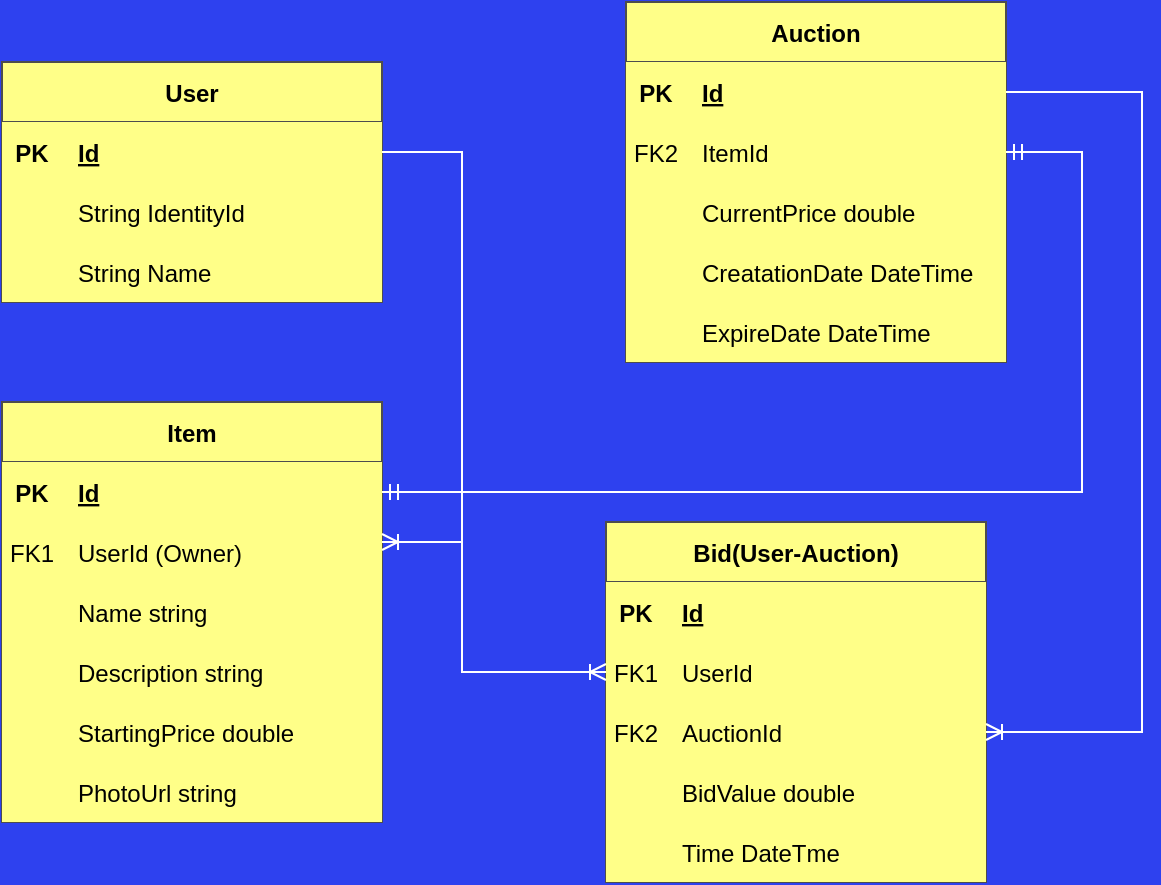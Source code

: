 <mxfile version="19.0.3" type="device"><diagram id="R2lEEEUBdFMjLlhIrx00" name="Page-1"><mxGraphModel dx="737" dy="518" grid="1" gridSize="10" guides="1" tooltips="1" connect="1" arrows="1" fold="0" page="1" pageScale="1" pageWidth="827" pageHeight="1169" background="#2E41EF" math="0" shadow="0" extFonts="Permanent Marker^https://fonts.googleapis.com/css?family=Permanent+Marker"><root><mxCell id="0"/><mxCell id="1" parent="0"/><mxCell id="C-vyLk0tnHw3VtMMgP7b-2" value="Auction" style="shape=table;startSize=30;container=1;collapsible=1;childLayout=tableLayout;fixedRows=1;rowLines=0;fontStyle=1;align=center;resizeLast=1;fillColor=#ffff88;strokeColor=#4D4D4D;" parent="1" vertex="1"><mxGeometry x="322" y="50" width="190" height="180" as="geometry"/></mxCell><mxCell id="C-vyLk0tnHw3VtMMgP7b-3" value="" style="shape=partialRectangle;collapsible=0;dropTarget=0;pointerEvents=0;fillColor=#ffff88;points=[[0,0.5],[1,0.5]];portConstraint=eastwest;top=0;left=0;right=0;bottom=1;strokeColor=#4D4D4D;" parent="C-vyLk0tnHw3VtMMgP7b-2" vertex="1"><mxGeometry y="30" width="190" height="30" as="geometry"/></mxCell><mxCell id="C-vyLk0tnHw3VtMMgP7b-4" value="PK" style="shape=partialRectangle;overflow=hidden;connectable=0;fillColor=#ffff88;top=0;left=0;bottom=0;right=0;fontStyle=1;strokeColor=#4D4D4D;" parent="C-vyLk0tnHw3VtMMgP7b-3" vertex="1"><mxGeometry width="30" height="30" as="geometry"><mxRectangle width="30" height="30" as="alternateBounds"/></mxGeometry></mxCell><mxCell id="C-vyLk0tnHw3VtMMgP7b-5" value="Id" style="shape=partialRectangle;overflow=hidden;connectable=0;fillColor=#ffff88;top=0;left=0;bottom=0;right=0;align=left;spacingLeft=6;fontStyle=5;strokeColor=#4D4D4D;" parent="C-vyLk0tnHw3VtMMgP7b-3" vertex="1"><mxGeometry x="30" width="160" height="30" as="geometry"><mxRectangle width="160" height="30" as="alternateBounds"/></mxGeometry></mxCell><mxCell id="C-vyLk0tnHw3VtMMgP7b-9" value="" style="shape=partialRectangle;collapsible=0;dropTarget=0;pointerEvents=0;fillColor=#ffff88;points=[[0,0.5],[1,0.5]];portConstraint=eastwest;top=0;left=0;right=0;bottom=0;strokeColor=#4D4D4D;" parent="C-vyLk0tnHw3VtMMgP7b-2" vertex="1"><mxGeometry y="60" width="190" height="30" as="geometry"/></mxCell><mxCell id="C-vyLk0tnHw3VtMMgP7b-10" value="FK2" style="shape=partialRectangle;overflow=hidden;connectable=0;fillColor=#ffff88;top=0;left=0;bottom=0;right=0;strokeColor=#4D4D4D;" parent="C-vyLk0tnHw3VtMMgP7b-9" vertex="1"><mxGeometry width="30" height="30" as="geometry"><mxRectangle width="30" height="30" as="alternateBounds"/></mxGeometry></mxCell><mxCell id="C-vyLk0tnHw3VtMMgP7b-11" value="ItemId" style="shape=partialRectangle;overflow=hidden;connectable=0;fillColor=#ffff88;top=0;left=0;bottom=0;right=0;align=left;spacingLeft=6;strokeColor=#4D4D4D;" parent="C-vyLk0tnHw3VtMMgP7b-9" vertex="1"><mxGeometry x="30" width="160" height="30" as="geometry"><mxRectangle width="160" height="30" as="alternateBounds"/></mxGeometry></mxCell><mxCell id="TbFWfzLCsaiqdwjWZPaQ-19" style="shape=partialRectangle;collapsible=0;dropTarget=0;pointerEvents=0;fillColor=#ffff88;points=[[0,0.5],[1,0.5]];portConstraint=eastwest;top=0;left=0;right=0;bottom=0;strokeColor=#4D4D4D;" parent="C-vyLk0tnHw3VtMMgP7b-2" vertex="1"><mxGeometry y="90" width="190" height="30" as="geometry"/></mxCell><mxCell id="TbFWfzLCsaiqdwjWZPaQ-20" style="shape=partialRectangle;overflow=hidden;connectable=0;fillColor=#ffff88;top=0;left=0;bottom=0;right=0;strokeColor=#4D4D4D;" parent="TbFWfzLCsaiqdwjWZPaQ-19" vertex="1"><mxGeometry width="30" height="30" as="geometry"><mxRectangle width="30" height="30" as="alternateBounds"/></mxGeometry></mxCell><mxCell id="TbFWfzLCsaiqdwjWZPaQ-21" value="CurrentPrice double" style="shape=partialRectangle;overflow=hidden;connectable=0;fillColor=#ffff88;top=0;left=0;bottom=0;right=0;align=left;spacingLeft=6;strokeColor=#4D4D4D;" parent="TbFWfzLCsaiqdwjWZPaQ-19" vertex="1"><mxGeometry x="30" width="160" height="30" as="geometry"><mxRectangle width="160" height="30" as="alternateBounds"/></mxGeometry></mxCell><mxCell id="0h9evTjK4zj8P_54a86E-1" style="shape=partialRectangle;collapsible=0;dropTarget=0;pointerEvents=0;fillColor=#ffff88;points=[[0,0.5],[1,0.5]];portConstraint=eastwest;top=0;left=0;right=0;bottom=0;strokeColor=#4D4D4D;" parent="C-vyLk0tnHw3VtMMgP7b-2" vertex="1"><mxGeometry y="120" width="190" height="30" as="geometry"/></mxCell><mxCell id="0h9evTjK4zj8P_54a86E-2" style="shape=partialRectangle;overflow=hidden;connectable=0;fillColor=#ffff88;top=0;left=0;bottom=0;right=0;strokeColor=#4D4D4D;" parent="0h9evTjK4zj8P_54a86E-1" vertex="1"><mxGeometry width="30" height="30" as="geometry"><mxRectangle width="30" height="30" as="alternateBounds"/></mxGeometry></mxCell><mxCell id="0h9evTjK4zj8P_54a86E-3" value="CreatationDate DateTime" style="shape=partialRectangle;overflow=hidden;connectable=0;fillColor=#ffff88;top=0;left=0;bottom=0;right=0;align=left;spacingLeft=6;strokeColor=#4D4D4D;" parent="0h9evTjK4zj8P_54a86E-1" vertex="1"><mxGeometry x="30" width="160" height="30" as="geometry"><mxRectangle width="160" height="30" as="alternateBounds"/></mxGeometry></mxCell><mxCell id="0h9evTjK4zj8P_54a86E-4" style="shape=partialRectangle;collapsible=0;dropTarget=0;pointerEvents=0;fillColor=#ffff88;points=[[0,0.5],[1,0.5]];portConstraint=eastwest;top=0;left=0;right=0;bottom=0;strokeColor=#4D4D4D;" parent="C-vyLk0tnHw3VtMMgP7b-2" vertex="1"><mxGeometry y="150" width="190" height="30" as="geometry"/></mxCell><mxCell id="0h9evTjK4zj8P_54a86E-5" style="shape=partialRectangle;overflow=hidden;connectable=0;fillColor=#ffff88;top=0;left=0;bottom=0;right=0;strokeColor=#4D4D4D;" parent="0h9evTjK4zj8P_54a86E-4" vertex="1"><mxGeometry width="30" height="30" as="geometry"><mxRectangle width="30" height="30" as="alternateBounds"/></mxGeometry></mxCell><mxCell id="0h9evTjK4zj8P_54a86E-6" value="ExpireDate DateTime" style="shape=partialRectangle;overflow=hidden;connectable=0;fillColor=#ffff88;top=0;left=0;bottom=0;right=0;align=left;spacingLeft=6;strokeColor=#4D4D4D;" parent="0h9evTjK4zj8P_54a86E-4" vertex="1"><mxGeometry x="30" width="160" height="30" as="geometry"><mxRectangle width="160" height="30" as="alternateBounds"/></mxGeometry></mxCell><mxCell id="C-vyLk0tnHw3VtMMgP7b-13" value="Item" style="shape=table;startSize=30;container=1;collapsible=1;childLayout=tableLayout;fixedRows=1;rowLines=0;fontStyle=1;align=center;resizeLast=1;fillColor=#ffff88;strokeColor=#4D4D4D;" parent="1" vertex="1"><mxGeometry x="10" y="250" width="190" height="210" as="geometry"/></mxCell><mxCell id="C-vyLk0tnHw3VtMMgP7b-14" value="" style="shape=partialRectangle;collapsible=0;dropTarget=0;pointerEvents=0;fillColor=#ffff88;points=[[0,0.5],[1,0.5]];portConstraint=eastwest;top=0;left=0;right=0;bottom=1;strokeColor=#4D4D4D;" parent="C-vyLk0tnHw3VtMMgP7b-13" vertex="1"><mxGeometry y="30" width="190" height="30" as="geometry"/></mxCell><mxCell id="C-vyLk0tnHw3VtMMgP7b-15" value="PK" style="shape=partialRectangle;overflow=hidden;connectable=0;fillColor=#ffff88;top=0;left=0;bottom=0;right=0;fontStyle=1;strokeColor=#4D4D4D;" parent="C-vyLk0tnHw3VtMMgP7b-14" vertex="1"><mxGeometry width="30" height="30" as="geometry"><mxRectangle width="30" height="30" as="alternateBounds"/></mxGeometry></mxCell><mxCell id="C-vyLk0tnHw3VtMMgP7b-16" value="Id" style="shape=partialRectangle;overflow=hidden;connectable=0;fillColor=#ffff88;top=0;left=0;bottom=0;right=0;align=left;spacingLeft=6;fontStyle=5;strokeColor=#4D4D4D;" parent="C-vyLk0tnHw3VtMMgP7b-14" vertex="1"><mxGeometry x="30" width="160" height="30" as="geometry"><mxRectangle width="160" height="30" as="alternateBounds"/></mxGeometry></mxCell><mxCell id="C-vyLk0tnHw3VtMMgP7b-17" value="" style="shape=partialRectangle;collapsible=0;dropTarget=0;pointerEvents=0;fillColor=#ffff88;points=[[0,0.5],[1,0.5]];portConstraint=eastwest;top=0;left=0;right=0;bottom=0;strokeColor=#4D4D4D;" parent="C-vyLk0tnHw3VtMMgP7b-13" vertex="1"><mxGeometry y="60" width="190" height="30" as="geometry"/></mxCell><mxCell id="C-vyLk0tnHw3VtMMgP7b-18" value="FK1" style="shape=partialRectangle;overflow=hidden;connectable=0;fillColor=#ffff88;top=0;left=0;bottom=0;right=0;strokeColor=#4D4D4D;" parent="C-vyLk0tnHw3VtMMgP7b-17" vertex="1"><mxGeometry width="30" height="30" as="geometry"><mxRectangle width="30" height="30" as="alternateBounds"/></mxGeometry></mxCell><mxCell id="C-vyLk0tnHw3VtMMgP7b-19" value="UserId (Owner)" style="shape=partialRectangle;overflow=hidden;connectable=0;fillColor=#ffff88;top=0;left=0;bottom=0;right=0;align=left;spacingLeft=6;strokeColor=#4D4D4D;" parent="C-vyLk0tnHw3VtMMgP7b-17" vertex="1"><mxGeometry x="30" width="160" height="30" as="geometry"><mxRectangle width="160" height="30" as="alternateBounds"/></mxGeometry></mxCell><mxCell id="vMyRCm1gf_f6hM1l780M-1" style="shape=partialRectangle;collapsible=0;dropTarget=0;pointerEvents=0;fillColor=#ffff88;points=[[0,0.5],[1,0.5]];portConstraint=eastwest;top=0;left=0;right=0;bottom=0;strokeColor=#4D4D4D;" parent="C-vyLk0tnHw3VtMMgP7b-13" vertex="1"><mxGeometry y="90" width="190" height="30" as="geometry"/></mxCell><mxCell id="vMyRCm1gf_f6hM1l780M-2" style="shape=partialRectangle;overflow=hidden;connectable=0;fillColor=#ffff88;top=0;left=0;bottom=0;right=0;strokeColor=#4D4D4D;" parent="vMyRCm1gf_f6hM1l780M-1" vertex="1"><mxGeometry width="30" height="30" as="geometry"><mxRectangle width="30" height="30" as="alternateBounds"/></mxGeometry></mxCell><mxCell id="vMyRCm1gf_f6hM1l780M-3" value="Name string" style="shape=partialRectangle;overflow=hidden;connectable=0;fillColor=#ffff88;top=0;left=0;bottom=0;right=0;align=left;spacingLeft=6;strokeColor=#4D4D4D;" parent="vMyRCm1gf_f6hM1l780M-1" vertex="1"><mxGeometry x="30" width="160" height="30" as="geometry"><mxRectangle width="160" height="30" as="alternateBounds"/></mxGeometry></mxCell><mxCell id="TbFWfzLCsaiqdwjWZPaQ-25" style="shape=partialRectangle;collapsible=0;dropTarget=0;pointerEvents=0;fillColor=#ffff88;points=[[0,0.5],[1,0.5]];portConstraint=eastwest;top=0;left=0;right=0;bottom=0;strokeColor=#4D4D4D;" parent="C-vyLk0tnHw3VtMMgP7b-13" vertex="1"><mxGeometry y="120" width="190" height="30" as="geometry"/></mxCell><mxCell id="TbFWfzLCsaiqdwjWZPaQ-26" style="shape=partialRectangle;overflow=hidden;connectable=0;fillColor=#ffff88;top=0;left=0;bottom=0;right=0;strokeColor=#4D4D4D;" parent="TbFWfzLCsaiqdwjWZPaQ-25" vertex="1"><mxGeometry width="30" height="30" as="geometry"><mxRectangle width="30" height="30" as="alternateBounds"/></mxGeometry></mxCell><mxCell id="TbFWfzLCsaiqdwjWZPaQ-27" value="Description string" style="shape=partialRectangle;overflow=hidden;connectable=0;fillColor=#ffff88;top=0;left=0;bottom=0;right=0;align=left;spacingLeft=6;strokeColor=#4D4D4D;" parent="TbFWfzLCsaiqdwjWZPaQ-25" vertex="1"><mxGeometry x="30" width="160" height="30" as="geometry"><mxRectangle width="160" height="30" as="alternateBounds"/></mxGeometry></mxCell><mxCell id="C-vyLk0tnHw3VtMMgP7b-20" value="" style="shape=partialRectangle;collapsible=0;dropTarget=0;pointerEvents=0;fillColor=#ffff88;points=[[0,0.5],[1,0.5]];portConstraint=eastwest;top=0;left=0;right=0;bottom=0;strokeColor=#4D4D4D;" parent="C-vyLk0tnHw3VtMMgP7b-13" vertex="1"><mxGeometry y="150" width="190" height="30" as="geometry"/></mxCell><mxCell id="C-vyLk0tnHw3VtMMgP7b-21" value="" style="shape=partialRectangle;overflow=hidden;connectable=0;fillColor=#ffff88;top=0;left=0;bottom=0;right=0;strokeColor=#4D4D4D;" parent="C-vyLk0tnHw3VtMMgP7b-20" vertex="1"><mxGeometry width="30" height="30" as="geometry"><mxRectangle width="30" height="30" as="alternateBounds"/></mxGeometry></mxCell><mxCell id="C-vyLk0tnHw3VtMMgP7b-22" value="StartingPrice double" style="shape=partialRectangle;overflow=hidden;connectable=0;fillColor=#ffff88;top=0;left=0;bottom=0;right=0;align=left;spacingLeft=6;strokeColor=#4D4D4D;" parent="C-vyLk0tnHw3VtMMgP7b-20" vertex="1"><mxGeometry x="30" width="160" height="30" as="geometry"><mxRectangle width="160" height="30" as="alternateBounds"/></mxGeometry></mxCell><mxCell id="CokMBGV1xn60YSJOYlUB-1" style="shape=partialRectangle;collapsible=0;dropTarget=0;pointerEvents=0;fillColor=#ffff88;points=[[0,0.5],[1,0.5]];portConstraint=eastwest;top=0;left=0;right=0;bottom=0;strokeColor=#4D4D4D;" parent="C-vyLk0tnHw3VtMMgP7b-13" vertex="1"><mxGeometry y="180" width="190" height="30" as="geometry"/></mxCell><mxCell id="CokMBGV1xn60YSJOYlUB-2" style="shape=partialRectangle;overflow=hidden;connectable=0;fillColor=#ffff88;top=0;left=0;bottom=0;right=0;strokeColor=#4D4D4D;" parent="CokMBGV1xn60YSJOYlUB-1" vertex="1"><mxGeometry width="30" height="30" as="geometry"><mxRectangle width="30" height="30" as="alternateBounds"/></mxGeometry></mxCell><mxCell id="CokMBGV1xn60YSJOYlUB-3" value="PhotoUrl string    " style="shape=partialRectangle;overflow=hidden;connectable=0;fillColor=#ffff88;top=0;left=0;bottom=0;right=0;align=left;spacingLeft=6;strokeColor=#4D4D4D;" parent="CokMBGV1xn60YSJOYlUB-1" vertex="1"><mxGeometry x="30" width="160" height="30" as="geometry"><mxRectangle width="160" height="30" as="alternateBounds"/></mxGeometry></mxCell><mxCell id="C-vyLk0tnHw3VtMMgP7b-23" value="User" style="shape=table;startSize=30;container=1;collapsible=1;childLayout=tableLayout;fixedRows=1;rowLines=0;fontStyle=1;align=center;resizeLast=1;fillColor=#ffff88;strokeColor=#4D4D4D;" parent="1" vertex="1"><mxGeometry x="10" y="80" width="190" height="120" as="geometry"/></mxCell><mxCell id="C-vyLk0tnHw3VtMMgP7b-24" value="" style="shape=partialRectangle;collapsible=0;dropTarget=0;pointerEvents=0;fillColor=#ffff88;points=[[0,0.5],[1,0.5]];portConstraint=eastwest;top=0;left=0;right=0;bottom=1;strokeColor=#4D4D4D;" parent="C-vyLk0tnHw3VtMMgP7b-23" vertex="1"><mxGeometry y="30" width="190" height="30" as="geometry"/></mxCell><mxCell id="C-vyLk0tnHw3VtMMgP7b-25" value="PK" style="shape=partialRectangle;overflow=hidden;connectable=0;fillColor=#ffff88;top=0;left=0;bottom=0;right=0;fontStyle=1;strokeColor=#4D4D4D;" parent="C-vyLk0tnHw3VtMMgP7b-24" vertex="1"><mxGeometry width="30" height="30" as="geometry"><mxRectangle width="30" height="30" as="alternateBounds"/></mxGeometry></mxCell><mxCell id="C-vyLk0tnHw3VtMMgP7b-26" value="Id" style="shape=partialRectangle;overflow=hidden;connectable=0;fillColor=#ffff88;top=0;left=0;bottom=0;right=0;align=left;spacingLeft=6;fontStyle=5;strokeColor=#4D4D4D;" parent="C-vyLk0tnHw3VtMMgP7b-24" vertex="1"><mxGeometry x="30" width="160" height="30" as="geometry"><mxRectangle width="160" height="30" as="alternateBounds"/></mxGeometry></mxCell><mxCell id="C-vyLk0tnHw3VtMMgP7b-27" value="" style="shape=partialRectangle;collapsible=0;dropTarget=0;pointerEvents=0;fillColor=#ffff88;points=[[0,0.5],[1,0.5]];portConstraint=eastwest;top=0;left=0;right=0;bottom=0;strokeColor=#4D4D4D;" parent="C-vyLk0tnHw3VtMMgP7b-23" vertex="1"><mxGeometry y="60" width="190" height="30" as="geometry"/></mxCell><mxCell id="C-vyLk0tnHw3VtMMgP7b-28" value="" style="shape=partialRectangle;overflow=hidden;connectable=0;fillColor=#ffff88;top=0;left=0;bottom=0;right=0;strokeColor=#4D4D4D;" parent="C-vyLk0tnHw3VtMMgP7b-27" vertex="1"><mxGeometry width="30" height="30" as="geometry"><mxRectangle width="30" height="30" as="alternateBounds"/></mxGeometry></mxCell><mxCell id="C-vyLk0tnHw3VtMMgP7b-29" value="String IdentityId" style="shape=partialRectangle;overflow=hidden;connectable=0;fillColor=#ffff88;top=0;left=0;bottom=0;right=0;align=left;spacingLeft=6;strokeColor=#4D4D4D;" parent="C-vyLk0tnHw3VtMMgP7b-27" vertex="1"><mxGeometry x="30" width="160" height="30" as="geometry"><mxRectangle width="160" height="30" as="alternateBounds"/></mxGeometry></mxCell><mxCell id="VUrddCkgwBb7GQFw7aC_-1" style="shape=partialRectangle;collapsible=0;dropTarget=0;pointerEvents=0;fillColor=#ffff88;points=[[0,0.5],[1,0.5]];portConstraint=eastwest;top=0;left=0;right=0;bottom=0;strokeColor=#4D4D4D;" vertex="1" parent="C-vyLk0tnHw3VtMMgP7b-23"><mxGeometry y="90" width="190" height="30" as="geometry"/></mxCell><mxCell id="VUrddCkgwBb7GQFw7aC_-2" style="shape=partialRectangle;overflow=hidden;connectable=0;fillColor=#ffff88;top=0;left=0;bottom=0;right=0;strokeColor=#4D4D4D;" vertex="1" parent="VUrddCkgwBb7GQFw7aC_-1"><mxGeometry width="30" height="30" as="geometry"><mxRectangle width="30" height="30" as="alternateBounds"/></mxGeometry></mxCell><mxCell id="VUrddCkgwBb7GQFw7aC_-3" value="String Name" style="shape=partialRectangle;overflow=hidden;connectable=0;fillColor=#ffff88;top=0;left=0;bottom=0;right=0;align=left;spacingLeft=6;strokeColor=#4D4D4D;" vertex="1" parent="VUrddCkgwBb7GQFw7aC_-1"><mxGeometry x="30" width="160" height="30" as="geometry"><mxRectangle width="160" height="30" as="alternateBounds"/></mxGeometry></mxCell><mxCell id="TbFWfzLCsaiqdwjWZPaQ-4" value="" style="edgeStyle=orthogonalEdgeStyle;fontSize=12;html=1;endArrow=ERoneToMany;rounded=0;exitX=1;exitY=0.5;exitDx=0;exitDy=0;fillColor=#ffff88;strokeColor=#FFFFFF;" parent="1" source="C-vyLk0tnHw3VtMMgP7b-24" target="C-vyLk0tnHw3VtMMgP7b-17" edge="1"><mxGeometry width="100" height="100" relative="1" as="geometry"><mxPoint x="320" y="165" as="sourcePoint"/><mxPoint x="400" y="195" as="targetPoint"/><Array as="points"><mxPoint x="240" y="125"/><mxPoint x="240" y="320"/></Array></mxGeometry></mxCell><mxCell id="TbFWfzLCsaiqdwjWZPaQ-5" value="Bid(User-Auction)" style="shape=table;startSize=30;container=1;collapsible=1;childLayout=tableLayout;fixedRows=1;rowLines=0;fontStyle=1;align=center;resizeLast=1;fillColor=#ffff88;strokeColor=#4D4D4D;" parent="1" vertex="1"><mxGeometry x="312" y="310" width="190" height="180" as="geometry"/></mxCell><mxCell id="TbFWfzLCsaiqdwjWZPaQ-6" value="" style="shape=partialRectangle;collapsible=0;dropTarget=0;pointerEvents=0;fillColor=#ffff88;points=[[0,0.5],[1,0.5]];portConstraint=eastwest;top=0;left=0;right=0;bottom=1;strokeColor=#4D4D4D;" parent="TbFWfzLCsaiqdwjWZPaQ-5" vertex="1"><mxGeometry y="30" width="190" height="30" as="geometry"/></mxCell><mxCell id="TbFWfzLCsaiqdwjWZPaQ-7" value="PK" style="shape=partialRectangle;overflow=hidden;connectable=0;fillColor=#ffff88;top=0;left=0;bottom=0;right=0;fontStyle=1;strokeColor=#4D4D4D;" parent="TbFWfzLCsaiqdwjWZPaQ-6" vertex="1"><mxGeometry width="30" height="30" as="geometry"><mxRectangle width="30" height="30" as="alternateBounds"/></mxGeometry></mxCell><mxCell id="TbFWfzLCsaiqdwjWZPaQ-8" value="Id" style="shape=partialRectangle;overflow=hidden;connectable=0;fillColor=#ffff88;top=0;left=0;bottom=0;right=0;align=left;spacingLeft=6;fontStyle=5;strokeColor=#4D4D4D;" parent="TbFWfzLCsaiqdwjWZPaQ-6" vertex="1"><mxGeometry x="30" width="160" height="30" as="geometry"><mxRectangle width="160" height="30" as="alternateBounds"/></mxGeometry></mxCell><mxCell id="TbFWfzLCsaiqdwjWZPaQ-9" value="" style="shape=partialRectangle;collapsible=0;dropTarget=0;pointerEvents=0;fillColor=#ffff88;points=[[0,0.5],[1,0.5]];portConstraint=eastwest;top=0;left=0;right=0;bottom=0;strokeColor=#4D4D4D;" parent="TbFWfzLCsaiqdwjWZPaQ-5" vertex="1"><mxGeometry y="60" width="190" height="30" as="geometry"/></mxCell><mxCell id="TbFWfzLCsaiqdwjWZPaQ-10" value="FK1" style="shape=partialRectangle;overflow=hidden;connectable=0;fillColor=#ffff88;top=0;left=0;bottom=0;right=0;strokeColor=#4D4D4D;" parent="TbFWfzLCsaiqdwjWZPaQ-9" vertex="1"><mxGeometry width="30" height="30" as="geometry"><mxRectangle width="30" height="30" as="alternateBounds"/></mxGeometry></mxCell><mxCell id="TbFWfzLCsaiqdwjWZPaQ-11" value="UserId" style="shape=partialRectangle;overflow=hidden;connectable=0;fillColor=#ffff88;top=0;left=0;bottom=0;right=0;align=left;spacingLeft=6;strokeColor=#4D4D4D;" parent="TbFWfzLCsaiqdwjWZPaQ-9" vertex="1"><mxGeometry x="30" width="160" height="30" as="geometry"><mxRectangle width="160" height="30" as="alternateBounds"/></mxGeometry></mxCell><mxCell id="TbFWfzLCsaiqdwjWZPaQ-12" value="" style="shape=partialRectangle;collapsible=0;dropTarget=0;pointerEvents=0;fillColor=#ffff88;points=[[0,0.5],[1,0.5]];portConstraint=eastwest;top=0;left=0;right=0;bottom=0;strokeColor=#4D4D4D;" parent="TbFWfzLCsaiqdwjWZPaQ-5" vertex="1"><mxGeometry y="90" width="190" height="30" as="geometry"/></mxCell><mxCell id="TbFWfzLCsaiqdwjWZPaQ-13" value="FK2" style="shape=partialRectangle;overflow=hidden;connectable=0;fillColor=#ffff88;top=0;left=0;bottom=0;right=0;strokeColor=#4D4D4D;" parent="TbFWfzLCsaiqdwjWZPaQ-12" vertex="1"><mxGeometry width="30" height="30" as="geometry"><mxRectangle width="30" height="30" as="alternateBounds"/></mxGeometry></mxCell><mxCell id="TbFWfzLCsaiqdwjWZPaQ-14" value="AuctionId" style="shape=partialRectangle;overflow=hidden;connectable=0;fillColor=#ffff88;top=0;left=0;bottom=0;right=0;align=left;spacingLeft=6;strokeColor=#4D4D4D;" parent="TbFWfzLCsaiqdwjWZPaQ-12" vertex="1"><mxGeometry x="30" width="160" height="30" as="geometry"><mxRectangle width="160" height="30" as="alternateBounds"/></mxGeometry></mxCell><mxCell id="TbFWfzLCsaiqdwjWZPaQ-22" style="shape=partialRectangle;collapsible=0;dropTarget=0;pointerEvents=0;fillColor=#ffff88;points=[[0,0.5],[1,0.5]];portConstraint=eastwest;top=0;left=0;right=0;bottom=0;strokeColor=#4D4D4D;" parent="TbFWfzLCsaiqdwjWZPaQ-5" vertex="1"><mxGeometry y="120" width="190" height="30" as="geometry"/></mxCell><mxCell id="TbFWfzLCsaiqdwjWZPaQ-23" style="shape=partialRectangle;overflow=hidden;connectable=0;fillColor=#ffff88;top=0;left=0;bottom=0;right=0;strokeColor=#4D4D4D;" parent="TbFWfzLCsaiqdwjWZPaQ-22" vertex="1"><mxGeometry width="30" height="30" as="geometry"><mxRectangle width="30" height="30" as="alternateBounds"/></mxGeometry></mxCell><mxCell id="TbFWfzLCsaiqdwjWZPaQ-24" value="BidValue double" style="shape=partialRectangle;overflow=hidden;connectable=0;fillColor=#ffff88;top=0;left=0;bottom=0;right=0;align=left;spacingLeft=6;strokeColor=#4D4D4D;" parent="TbFWfzLCsaiqdwjWZPaQ-22" vertex="1"><mxGeometry x="30" width="160" height="30" as="geometry"><mxRectangle width="160" height="30" as="alternateBounds"/></mxGeometry></mxCell><mxCell id="0h9evTjK4zj8P_54a86E-7" style="shape=partialRectangle;collapsible=0;dropTarget=0;pointerEvents=0;fillColor=#ffff88;points=[[0,0.5],[1,0.5]];portConstraint=eastwest;top=0;left=0;right=0;bottom=0;strokeColor=#4D4D4D;" parent="TbFWfzLCsaiqdwjWZPaQ-5" vertex="1"><mxGeometry y="150" width="190" height="30" as="geometry"/></mxCell><mxCell id="0h9evTjK4zj8P_54a86E-8" style="shape=partialRectangle;overflow=hidden;connectable=0;fillColor=#ffff88;top=0;left=0;bottom=0;right=0;strokeColor=#4D4D4D;" parent="0h9evTjK4zj8P_54a86E-7" vertex="1"><mxGeometry width="30" height="30" as="geometry"><mxRectangle width="30" height="30" as="alternateBounds"/></mxGeometry></mxCell><mxCell id="0h9evTjK4zj8P_54a86E-9" value="Time DateTme" style="shape=partialRectangle;overflow=hidden;connectable=0;fillColor=#ffff88;top=0;left=0;bottom=0;right=0;align=left;spacingLeft=6;strokeColor=#4D4D4D;" parent="0h9evTjK4zj8P_54a86E-7" vertex="1"><mxGeometry x="30" width="160" height="30" as="geometry"><mxRectangle width="160" height="30" as="alternateBounds"/></mxGeometry></mxCell><mxCell id="TbFWfzLCsaiqdwjWZPaQ-15" value="" style="edgeStyle=orthogonalEdgeStyle;fontSize=12;html=1;endArrow=ERoneToMany;rounded=0;exitX=1;exitY=0.5;exitDx=0;exitDy=0;entryX=0;entryY=0.5;entryDx=0;entryDy=0;fillColor=#ffff88;strokeColor=#FFFFFF;" parent="1" source="C-vyLk0tnHw3VtMMgP7b-24" target="TbFWfzLCsaiqdwjWZPaQ-9" edge="1"><mxGeometry width="100" height="100" relative="1" as="geometry"><mxPoint x="320" y="165" as="sourcePoint"/><mxPoint x="400" y="415" as="targetPoint"/><Array as="points"><mxPoint x="240" y="125"/><mxPoint x="240" y="385"/></Array></mxGeometry></mxCell><mxCell id="TbFWfzLCsaiqdwjWZPaQ-16" value="" style="edgeStyle=orthogonalEdgeStyle;fontSize=12;html=1;endArrow=ERmandOne;startArrow=ERmandOne;rounded=0;entryX=1;entryY=0.5;entryDx=0;entryDy=0;fillColor=#ffff88;strokeColor=#FFFFFF;" parent="1" source="C-vyLk0tnHw3VtMMgP7b-14" target="C-vyLk0tnHw3VtMMgP7b-9" edge="1"><mxGeometry width="100" height="100" relative="1" as="geometry"><mxPoint x="470" y="430" as="sourcePoint"/><mxPoint x="460" y="280" as="targetPoint"/><Array as="points"><mxPoint x="550" y="295"/><mxPoint x="550" y="125"/></Array></mxGeometry></mxCell><mxCell id="TbFWfzLCsaiqdwjWZPaQ-18" value="" style="edgeStyle=orthogonalEdgeStyle;fontSize=12;html=1;endArrow=ERoneToMany;rounded=0;entryX=1;entryY=0.5;entryDx=0;entryDy=0;exitX=1;exitY=0.5;exitDx=0;exitDy=0;jumpStyle=none;strokeColor=#FFFFFF;jumpSize=6;fillColor=#ffff88;" parent="1" source="C-vyLk0tnHw3VtMMgP7b-3" target="TbFWfzLCsaiqdwjWZPaQ-12" edge="1"><mxGeometry width="100" height="100" relative="1" as="geometry"><mxPoint x="192" y="650" as="sourcePoint"/><mxPoint x="292" y="550" as="targetPoint"/><Array as="points"><mxPoint x="580" y="95"/><mxPoint x="580" y="415"/></Array></mxGeometry></mxCell></root></mxGraphModel></diagram></mxfile>